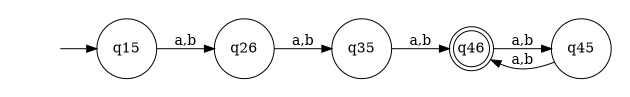 digraph {
	rankdir=LR;
	margin=0.1;
	size=4;
	node [margin=0.1 shape=circle];
	q46[margin=0 shape=doublecircle];
	" "[color=white width=0];
	" " -> q15;
	q15 -> q26[label="a,b"];
	q26 -> q35[label="a,b"];
	q35 -> q46[label="a,b"];
	q46 -> q45[label="a,b"];
	q45 -> q46[label="a,b"];
}